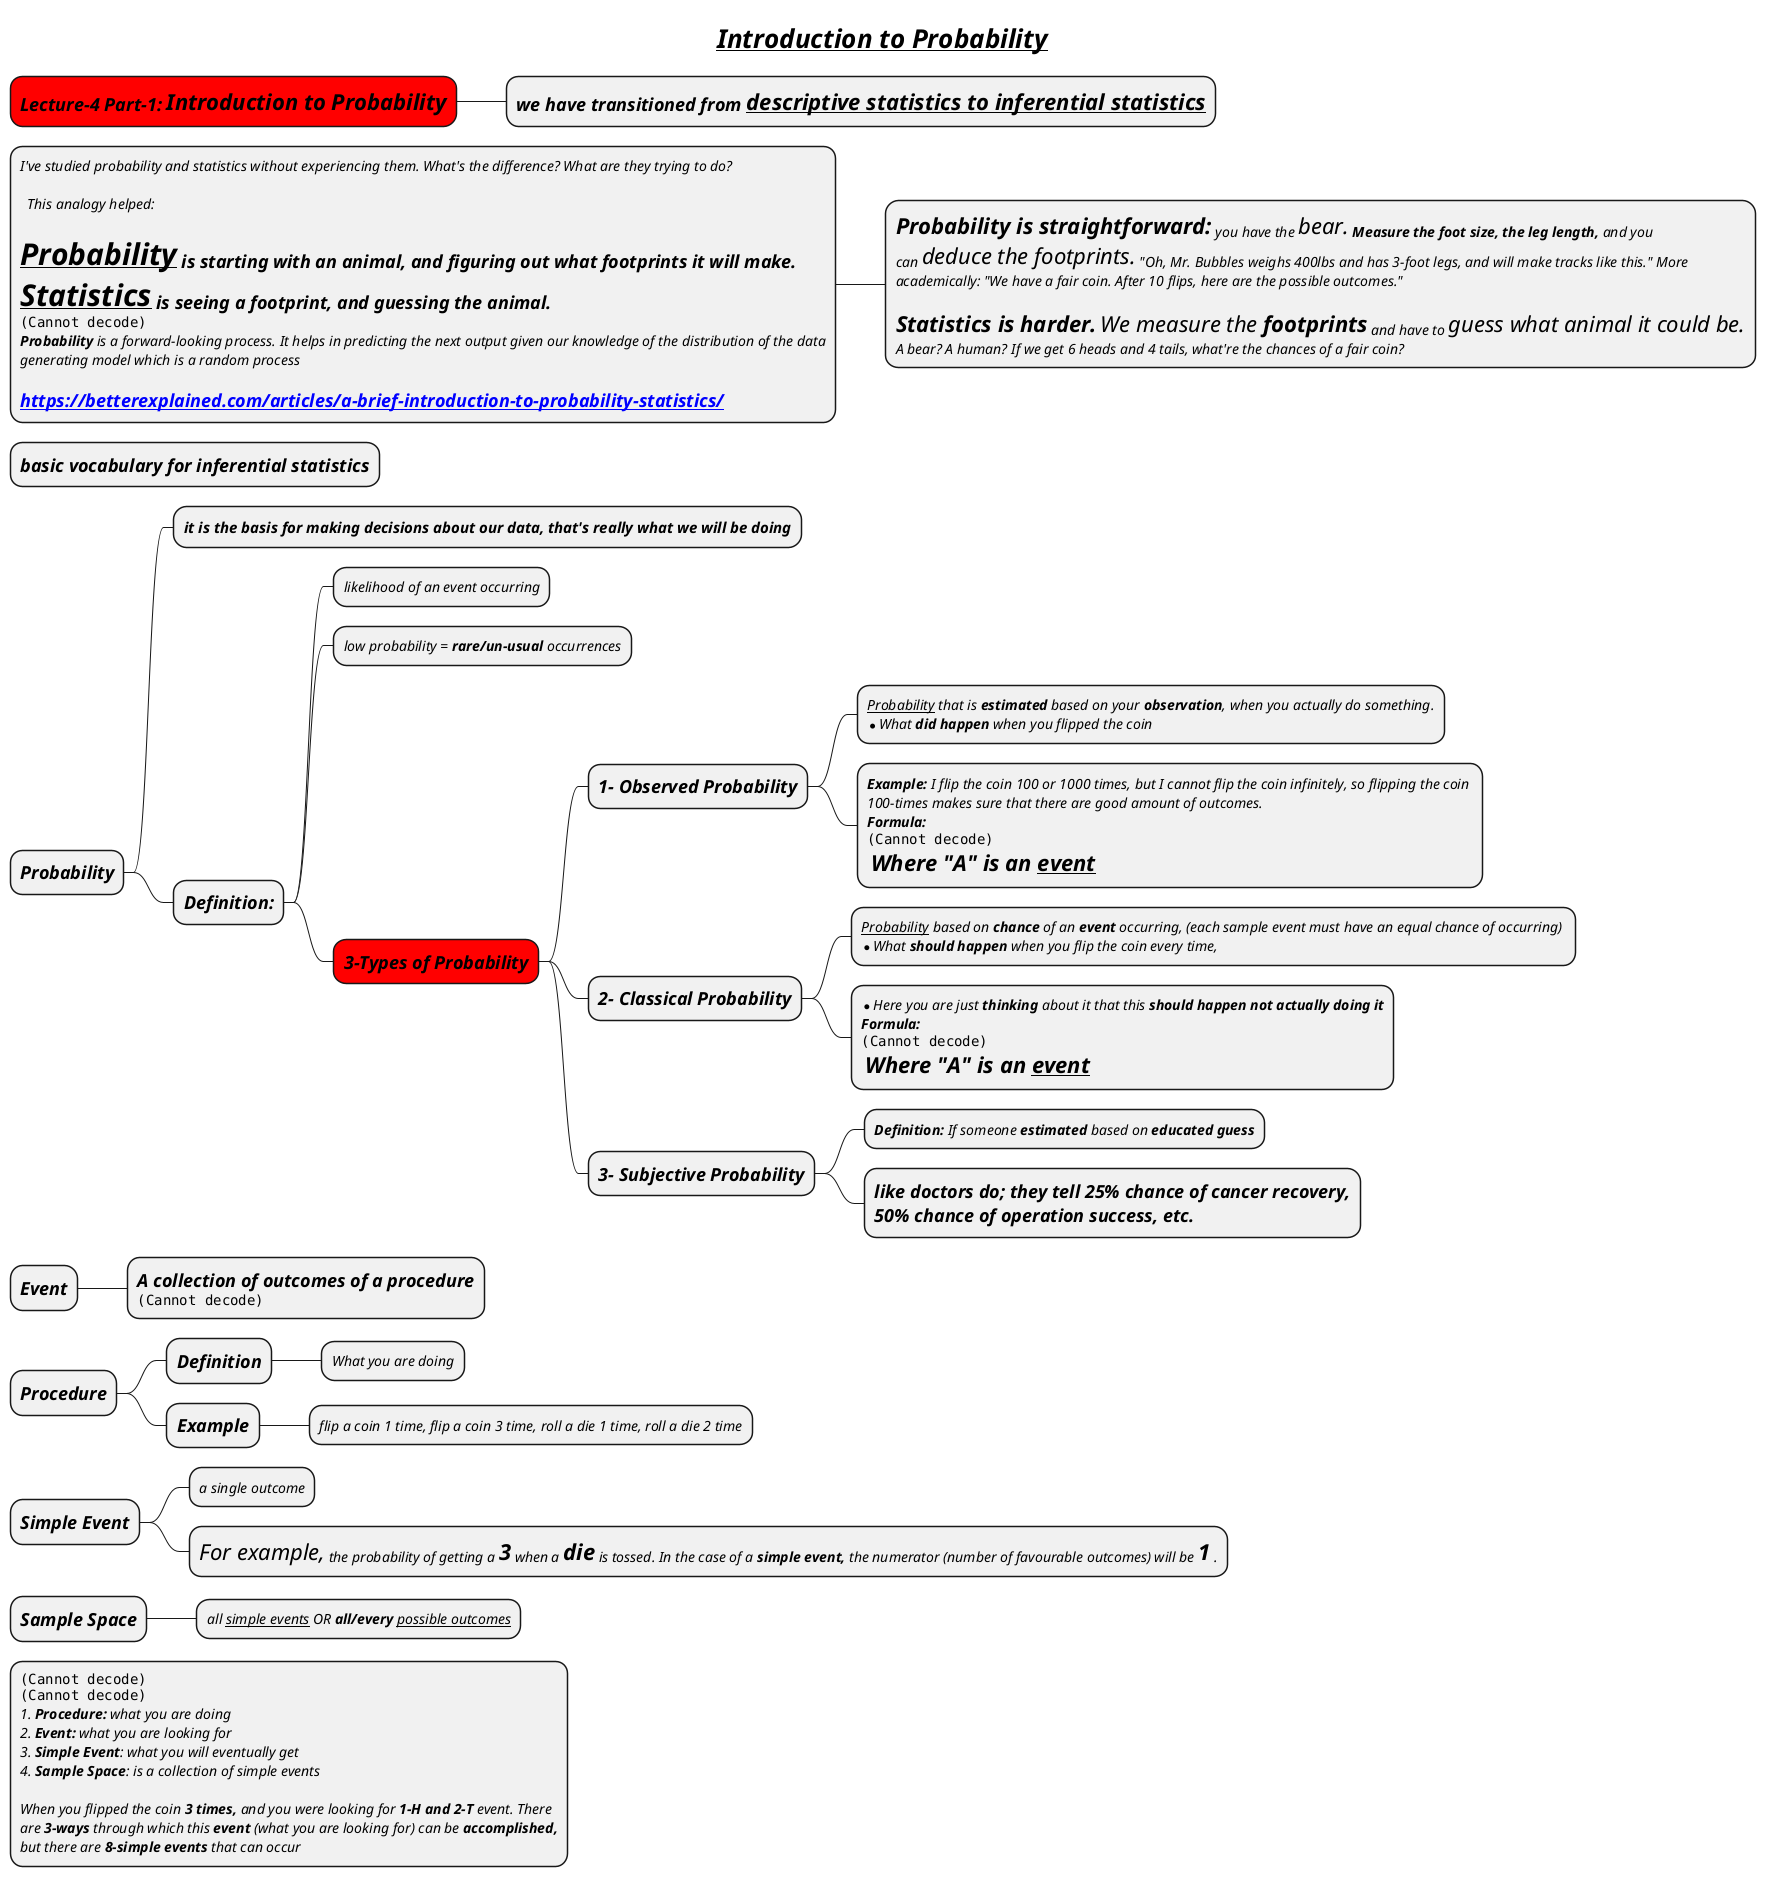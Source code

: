 @startmindmap
skinparam node {
    FontStyle italic
}

title =__//Introduction to Probability//__

*[#red] =Lecture-4 Part-1: **Introduction to Probability**
** =we have transitioned from __descriptive statistics to inferential statistics__


*:I've studied probability and statistics without experiencing them. What's the difference? What are they trying to do?

  This analogy helped:

=//__**Probability**__// is starting with an animal, and figuring out what footprints it will make.
=//__**Statistics**__// is seeing a footprint, and guessing the animal.
<img:images/img_3.png>
**Probability** is a forward-looking process. It helps in predicting the next output given our knowledge of the distribution of the data
generating model which is a random process

= [[https://betterexplained.com/articles/a-brief-introduction-to-probability-statistics/]];

**:<size:22>**Probability is straightforward:**</size> you have the <size:22>bear.</size> **Measure the foot size, the leg length,** and you
can <size:22>deduce the footprints.</size> "Oh, Mr. Bubbles weighs 400lbs and has 3-foot legs, and will make tracks like this." More
academically: "We have a fair coin. After 10 flips, here are the possible outcomes."

<size:22>**Statistics is harder.**</size> <size:22>We measure the **footprints**</size> and have to <size:22>guess what animal it could be.
A bear? A human? If we get 6 heads and 4 tails, what're the chances of a fair coin?;

* = basic vocabulary for inferential statistics


* =Probability
** ===it is the basis for making decisions about our data, that's really what we will be doing
** =Definition:
*** likelihood of an event occurring
*** low probability = **rare/un-usual** occurrences
***[#red] =3-Types of Probability
**** =1- Observed Probability
***** __Probability__ that is **estimated** based on your **observation**, when you actually do something.\n*What **did happen** when you flipped the coin
***** **Example:** I flip the coin 100 or 1000 times, but I cannot flip the coin infinitely, so flipping the coin \n100-times makes sure that there are good amount of outcomes.\n**Formula:**\n<img:images/img_4.png>\n <size:22>**Where "A" is an __event__**
**** =2- Classical Probability
***** __Probability__ based on **chance** of an **event** occurring, (each sample event must have an equal chance of occurring) \n*What **should happen** when you flip the coin every time,
***** *Here you are just **thinking** about it that this **should happen not actually doing it** \n**Formula:** \n<img:images/img_5.png>\n <size:22>**Where "A" is an __event__**
**** =3- Subjective Probability
***** **Definition:** If someone **estimated** based on **educated guess**
***** =like doctors do; they tell 25% chance of cancer recovery,\n=50% chance of operation success, etc.


* =Event
** =A collection of outcomes of a procedure \n<img:images/img.png>

* =Procedure
** =Definition
*** What you are doing
** =Example
*** flip a coin 1 time, flip a coin 3 time, roll a die 1 time, roll a die 2 time


* =Simple Event
** a single outcome
** <size:22>For example,</size> the probability of getting a <size:22>**3**</size> when a <size:22>**die**</size> is tossed. In the case of a **simple event,** the numerator (number of favourable outcomes) will be <size:22>**1**</size> .

* =Sample Space
** all __simple events__ OR **all/every** __possible outcomes__

*:<img:images/img_1.png>
<img:images/img_2.png>
# **Procedure:** what you are doing
# **Event:** what you are looking for
# **Simple Event**: what you will eventually get
# **Sample Space**: is a collection of simple events

When you flipped the coin **3 times,** and you were looking for **1-H and 2-T** event. There
are **3-ways** through which this **event** (what you are looking for) can be **accomplished,**
but there are **8-simple events** that can occur;

@endmindmap
